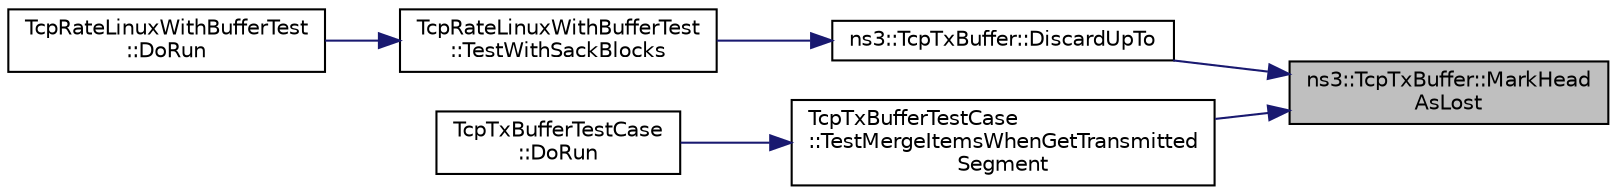 digraph "ns3::TcpTxBuffer::MarkHeadAsLost"
{
 // LATEX_PDF_SIZE
  edge [fontname="Helvetica",fontsize="10",labelfontname="Helvetica",labelfontsize="10"];
  node [fontname="Helvetica",fontsize="10",shape=record];
  rankdir="RL";
  Node1 [label="ns3::TcpTxBuffer::MarkHead\lAsLost",height=0.2,width=0.4,color="black", fillcolor="grey75", style="filled", fontcolor="black",tooltip="Mark the head of the sent list as lost."];
  Node1 -> Node2 [dir="back",color="midnightblue",fontsize="10",style="solid",fontname="Helvetica"];
  Node2 [label="ns3::TcpTxBuffer::DiscardUpTo",height=0.2,width=0.4,color="black", fillcolor="white", style="filled",URL="$classns3_1_1_tcp_tx_buffer.html#abc21a693005857d1f2185a32fc490d29",tooltip="Discard data up to but not including this sequence number."];
  Node2 -> Node3 [dir="back",color="midnightblue",fontsize="10",style="solid",fontname="Helvetica"];
  Node3 [label="TcpRateLinuxWithBufferTest\l::TestWithSackBlocks",height=0.2,width=0.4,color="black", fillcolor="white", style="filled",URL="$class_tcp_rate_linux_with_buffer_test.html#ab14d877f5f6c3c8f1e5715a41104585f",tooltip="Test with arbitary SACK scenario."];
  Node3 -> Node4 [dir="back",color="midnightblue",fontsize="10",style="solid",fontname="Helvetica"];
  Node4 [label="TcpRateLinuxWithBufferTest\l::DoRun",height=0.2,width=0.4,color="black", fillcolor="white", style="filled",URL="$class_tcp_rate_linux_with_buffer_test.html#a3b5486d4efb798fb5847e46d61131664",tooltip="Implementation to actually run this TestCase."];
  Node1 -> Node5 [dir="back",color="midnightblue",fontsize="10",style="solid",fontname="Helvetica"];
  Node5 [label="TcpTxBufferTestCase\l::TestMergeItemsWhenGetTransmitted\lSegment",height=0.2,width=0.4,color="black", fillcolor="white", style="filled",URL="$class_tcp_tx_buffer_test_case.html#a14fcf71a938418d4d075a3e704a16e44",tooltip="Test the logic of merging items in GetTransmittedSegment() which is triggered by CopyFromSequence()"];
  Node5 -> Node6 [dir="back",color="midnightblue",fontsize="10",style="solid",fontname="Helvetica"];
  Node6 [label="TcpTxBufferTestCase\l::DoRun",height=0.2,width=0.4,color="black", fillcolor="white", style="filled",URL="$class_tcp_tx_buffer_test_case.html#a004312af9ed95478a651632f8e5a7181",tooltip="Implementation to actually run this TestCase."];
}
